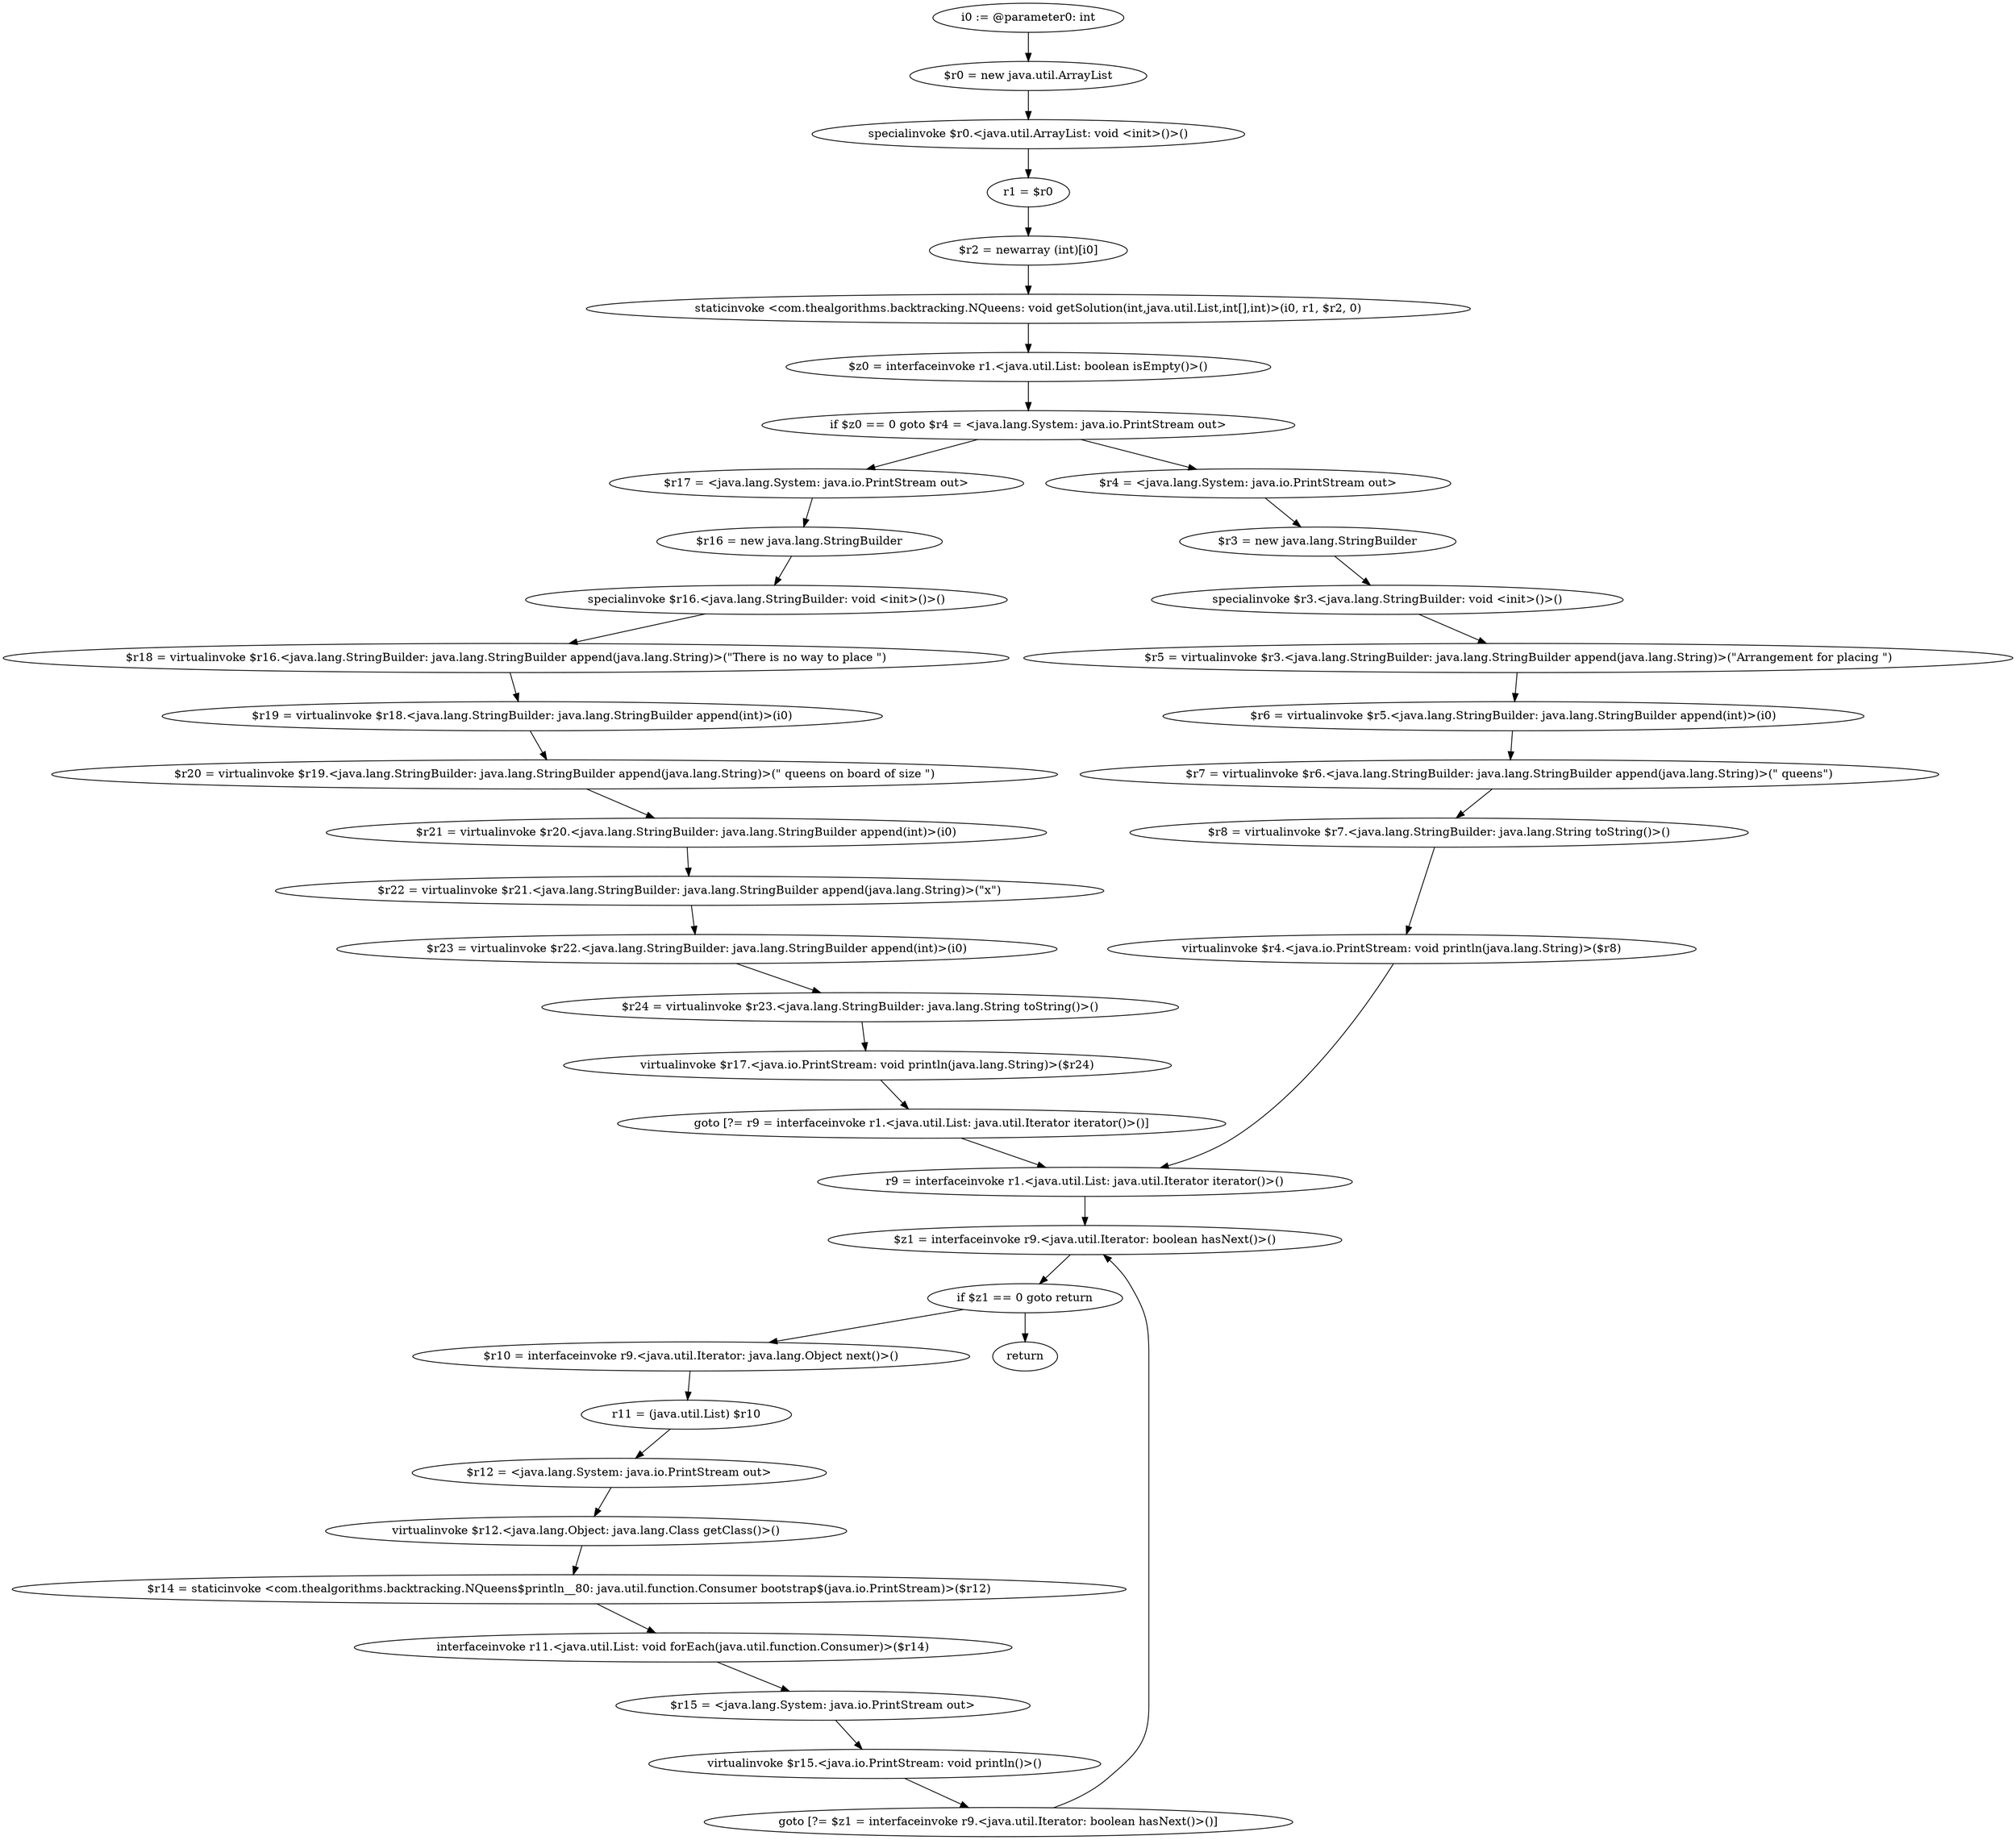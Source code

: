 digraph "unitGraph" {
    "i0 := @parameter0: int"
    "$r0 = new java.util.ArrayList"
    "specialinvoke $r0.<java.util.ArrayList: void <init>()>()"
    "r1 = $r0"
    "$r2 = newarray (int)[i0]"
    "staticinvoke <com.thealgorithms.backtracking.NQueens: void getSolution(int,java.util.List,int[],int)>(i0, r1, $r2, 0)"
    "$z0 = interfaceinvoke r1.<java.util.List: boolean isEmpty()>()"
    "if $z0 == 0 goto $r4 = <java.lang.System: java.io.PrintStream out>"
    "$r17 = <java.lang.System: java.io.PrintStream out>"
    "$r16 = new java.lang.StringBuilder"
    "specialinvoke $r16.<java.lang.StringBuilder: void <init>()>()"
    "$r18 = virtualinvoke $r16.<java.lang.StringBuilder: java.lang.StringBuilder append(java.lang.String)>(\"There is no way to place \")"
    "$r19 = virtualinvoke $r18.<java.lang.StringBuilder: java.lang.StringBuilder append(int)>(i0)"
    "$r20 = virtualinvoke $r19.<java.lang.StringBuilder: java.lang.StringBuilder append(java.lang.String)>(\" queens on board of size \")"
    "$r21 = virtualinvoke $r20.<java.lang.StringBuilder: java.lang.StringBuilder append(int)>(i0)"
    "$r22 = virtualinvoke $r21.<java.lang.StringBuilder: java.lang.StringBuilder append(java.lang.String)>(\"x\")"
    "$r23 = virtualinvoke $r22.<java.lang.StringBuilder: java.lang.StringBuilder append(int)>(i0)"
    "$r24 = virtualinvoke $r23.<java.lang.StringBuilder: java.lang.String toString()>()"
    "virtualinvoke $r17.<java.io.PrintStream: void println(java.lang.String)>($r24)"
    "goto [?= r9 = interfaceinvoke r1.<java.util.List: java.util.Iterator iterator()>()]"
    "$r4 = <java.lang.System: java.io.PrintStream out>"
    "$r3 = new java.lang.StringBuilder"
    "specialinvoke $r3.<java.lang.StringBuilder: void <init>()>()"
    "$r5 = virtualinvoke $r3.<java.lang.StringBuilder: java.lang.StringBuilder append(java.lang.String)>(\"Arrangement for placing \")"
    "$r6 = virtualinvoke $r5.<java.lang.StringBuilder: java.lang.StringBuilder append(int)>(i0)"
    "$r7 = virtualinvoke $r6.<java.lang.StringBuilder: java.lang.StringBuilder append(java.lang.String)>(\" queens\")"
    "$r8 = virtualinvoke $r7.<java.lang.StringBuilder: java.lang.String toString()>()"
    "virtualinvoke $r4.<java.io.PrintStream: void println(java.lang.String)>($r8)"
    "r9 = interfaceinvoke r1.<java.util.List: java.util.Iterator iterator()>()"
    "$z1 = interfaceinvoke r9.<java.util.Iterator: boolean hasNext()>()"
    "if $z1 == 0 goto return"
    "$r10 = interfaceinvoke r9.<java.util.Iterator: java.lang.Object next()>()"
    "r11 = (java.util.List) $r10"
    "$r12 = <java.lang.System: java.io.PrintStream out>"
    "virtualinvoke $r12.<java.lang.Object: java.lang.Class getClass()>()"
    "$r14 = staticinvoke <com.thealgorithms.backtracking.NQueens$println__80: java.util.function.Consumer bootstrap$(java.io.PrintStream)>($r12)"
    "interfaceinvoke r11.<java.util.List: void forEach(java.util.function.Consumer)>($r14)"
    "$r15 = <java.lang.System: java.io.PrintStream out>"
    "virtualinvoke $r15.<java.io.PrintStream: void println()>()"
    "goto [?= $z1 = interfaceinvoke r9.<java.util.Iterator: boolean hasNext()>()]"
    "return"
    "i0 := @parameter0: int"->"$r0 = new java.util.ArrayList";
    "$r0 = new java.util.ArrayList"->"specialinvoke $r0.<java.util.ArrayList: void <init>()>()";
    "specialinvoke $r0.<java.util.ArrayList: void <init>()>()"->"r1 = $r0";
    "r1 = $r0"->"$r2 = newarray (int)[i0]";
    "$r2 = newarray (int)[i0]"->"staticinvoke <com.thealgorithms.backtracking.NQueens: void getSolution(int,java.util.List,int[],int)>(i0, r1, $r2, 0)";
    "staticinvoke <com.thealgorithms.backtracking.NQueens: void getSolution(int,java.util.List,int[],int)>(i0, r1, $r2, 0)"->"$z0 = interfaceinvoke r1.<java.util.List: boolean isEmpty()>()";
    "$z0 = interfaceinvoke r1.<java.util.List: boolean isEmpty()>()"->"if $z0 == 0 goto $r4 = <java.lang.System: java.io.PrintStream out>";
    "if $z0 == 0 goto $r4 = <java.lang.System: java.io.PrintStream out>"->"$r17 = <java.lang.System: java.io.PrintStream out>";
    "if $z0 == 0 goto $r4 = <java.lang.System: java.io.PrintStream out>"->"$r4 = <java.lang.System: java.io.PrintStream out>";
    "$r17 = <java.lang.System: java.io.PrintStream out>"->"$r16 = new java.lang.StringBuilder";
    "$r16 = new java.lang.StringBuilder"->"specialinvoke $r16.<java.lang.StringBuilder: void <init>()>()";
    "specialinvoke $r16.<java.lang.StringBuilder: void <init>()>()"->"$r18 = virtualinvoke $r16.<java.lang.StringBuilder: java.lang.StringBuilder append(java.lang.String)>(\"There is no way to place \")";
    "$r18 = virtualinvoke $r16.<java.lang.StringBuilder: java.lang.StringBuilder append(java.lang.String)>(\"There is no way to place \")"->"$r19 = virtualinvoke $r18.<java.lang.StringBuilder: java.lang.StringBuilder append(int)>(i0)";
    "$r19 = virtualinvoke $r18.<java.lang.StringBuilder: java.lang.StringBuilder append(int)>(i0)"->"$r20 = virtualinvoke $r19.<java.lang.StringBuilder: java.lang.StringBuilder append(java.lang.String)>(\" queens on board of size \")";
    "$r20 = virtualinvoke $r19.<java.lang.StringBuilder: java.lang.StringBuilder append(java.lang.String)>(\" queens on board of size \")"->"$r21 = virtualinvoke $r20.<java.lang.StringBuilder: java.lang.StringBuilder append(int)>(i0)";
    "$r21 = virtualinvoke $r20.<java.lang.StringBuilder: java.lang.StringBuilder append(int)>(i0)"->"$r22 = virtualinvoke $r21.<java.lang.StringBuilder: java.lang.StringBuilder append(java.lang.String)>(\"x\")";
    "$r22 = virtualinvoke $r21.<java.lang.StringBuilder: java.lang.StringBuilder append(java.lang.String)>(\"x\")"->"$r23 = virtualinvoke $r22.<java.lang.StringBuilder: java.lang.StringBuilder append(int)>(i0)";
    "$r23 = virtualinvoke $r22.<java.lang.StringBuilder: java.lang.StringBuilder append(int)>(i0)"->"$r24 = virtualinvoke $r23.<java.lang.StringBuilder: java.lang.String toString()>()";
    "$r24 = virtualinvoke $r23.<java.lang.StringBuilder: java.lang.String toString()>()"->"virtualinvoke $r17.<java.io.PrintStream: void println(java.lang.String)>($r24)";
    "virtualinvoke $r17.<java.io.PrintStream: void println(java.lang.String)>($r24)"->"goto [?= r9 = interfaceinvoke r1.<java.util.List: java.util.Iterator iterator()>()]";
    "goto [?= r9 = interfaceinvoke r1.<java.util.List: java.util.Iterator iterator()>()]"->"r9 = interfaceinvoke r1.<java.util.List: java.util.Iterator iterator()>()";
    "$r4 = <java.lang.System: java.io.PrintStream out>"->"$r3 = new java.lang.StringBuilder";
    "$r3 = new java.lang.StringBuilder"->"specialinvoke $r3.<java.lang.StringBuilder: void <init>()>()";
    "specialinvoke $r3.<java.lang.StringBuilder: void <init>()>()"->"$r5 = virtualinvoke $r3.<java.lang.StringBuilder: java.lang.StringBuilder append(java.lang.String)>(\"Arrangement for placing \")";
    "$r5 = virtualinvoke $r3.<java.lang.StringBuilder: java.lang.StringBuilder append(java.lang.String)>(\"Arrangement for placing \")"->"$r6 = virtualinvoke $r5.<java.lang.StringBuilder: java.lang.StringBuilder append(int)>(i0)";
    "$r6 = virtualinvoke $r5.<java.lang.StringBuilder: java.lang.StringBuilder append(int)>(i0)"->"$r7 = virtualinvoke $r6.<java.lang.StringBuilder: java.lang.StringBuilder append(java.lang.String)>(\" queens\")";
    "$r7 = virtualinvoke $r6.<java.lang.StringBuilder: java.lang.StringBuilder append(java.lang.String)>(\" queens\")"->"$r8 = virtualinvoke $r7.<java.lang.StringBuilder: java.lang.String toString()>()";
    "$r8 = virtualinvoke $r7.<java.lang.StringBuilder: java.lang.String toString()>()"->"virtualinvoke $r4.<java.io.PrintStream: void println(java.lang.String)>($r8)";
    "virtualinvoke $r4.<java.io.PrintStream: void println(java.lang.String)>($r8)"->"r9 = interfaceinvoke r1.<java.util.List: java.util.Iterator iterator()>()";
    "r9 = interfaceinvoke r1.<java.util.List: java.util.Iterator iterator()>()"->"$z1 = interfaceinvoke r9.<java.util.Iterator: boolean hasNext()>()";
    "$z1 = interfaceinvoke r9.<java.util.Iterator: boolean hasNext()>()"->"if $z1 == 0 goto return";
    "if $z1 == 0 goto return"->"$r10 = interfaceinvoke r9.<java.util.Iterator: java.lang.Object next()>()";
    "if $z1 == 0 goto return"->"return";
    "$r10 = interfaceinvoke r9.<java.util.Iterator: java.lang.Object next()>()"->"r11 = (java.util.List) $r10";
    "r11 = (java.util.List) $r10"->"$r12 = <java.lang.System: java.io.PrintStream out>";
    "$r12 = <java.lang.System: java.io.PrintStream out>"->"virtualinvoke $r12.<java.lang.Object: java.lang.Class getClass()>()";
    "virtualinvoke $r12.<java.lang.Object: java.lang.Class getClass()>()"->"$r14 = staticinvoke <com.thealgorithms.backtracking.NQueens$println__80: java.util.function.Consumer bootstrap$(java.io.PrintStream)>($r12)";
    "$r14 = staticinvoke <com.thealgorithms.backtracking.NQueens$println__80: java.util.function.Consumer bootstrap$(java.io.PrintStream)>($r12)"->"interfaceinvoke r11.<java.util.List: void forEach(java.util.function.Consumer)>($r14)";
    "interfaceinvoke r11.<java.util.List: void forEach(java.util.function.Consumer)>($r14)"->"$r15 = <java.lang.System: java.io.PrintStream out>";
    "$r15 = <java.lang.System: java.io.PrintStream out>"->"virtualinvoke $r15.<java.io.PrintStream: void println()>()";
    "virtualinvoke $r15.<java.io.PrintStream: void println()>()"->"goto [?= $z1 = interfaceinvoke r9.<java.util.Iterator: boolean hasNext()>()]";
    "goto [?= $z1 = interfaceinvoke r9.<java.util.Iterator: boolean hasNext()>()]"->"$z1 = interfaceinvoke r9.<java.util.Iterator: boolean hasNext()>()";
}
